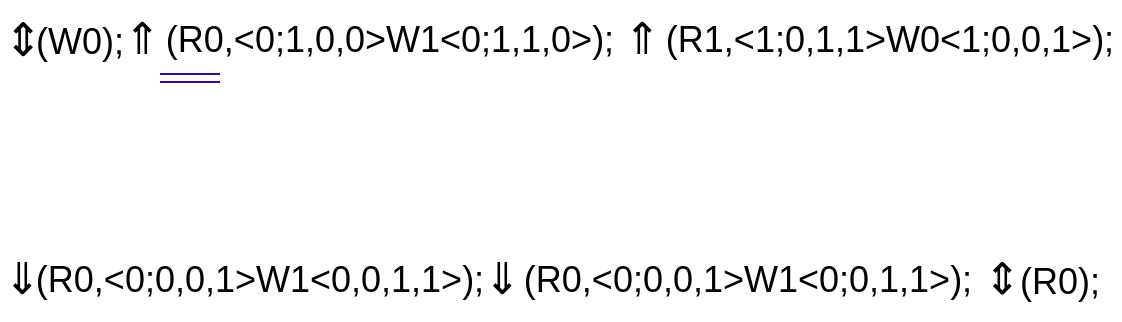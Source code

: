 <mxfile version="20.8.23" type="github">
  <diagram name="第 1 页" id="TEQi4ShTQILTbkTl-TjT">
    <mxGraphModel dx="1434" dy="796" grid="1" gridSize="10" guides="1" tooltips="1" connect="1" arrows="1" fold="1" page="1" pageScale="1" pageWidth="827" pageHeight="1169" math="0" shadow="0">
      <root>
        <mxCell id="0" />
        <mxCell id="1" parent="0" />
        <mxCell id="B8rUQYM5JkH_zZGNKql9-4" value="&lt;font style=&quot;font-size: 22px;&quot;&gt;⇓&lt;/font&gt;" style="text;whiteSpace=wrap;html=1;fontSize=20;" vertex="1" parent="1">
          <mxGeometry x="40" y="400" width="20" height="40" as="geometry" />
        </mxCell>
        <mxCell id="B8rUQYM5JkH_zZGNKql9-6" value="&lt;font style=&quot;font-size: 23px;&quot;&gt;⇕&lt;/font&gt;" style="text;whiteSpace=wrap;html=1;" vertex="1" parent="1">
          <mxGeometry x="40" y="280" width="20" height="40" as="geometry" />
        </mxCell>
        <mxCell id="B8rUQYM5JkH_zZGNKql9-7" value="&lt;font style=&quot;font-size: 18px;&quot;&gt;(W0);&lt;/font&gt;" style="text;html=1;strokeColor=none;fillColor=none;align=center;verticalAlign=middle;whiteSpace=wrap;rounded=0;fontSize=20;" vertex="1" parent="1">
          <mxGeometry x="50" y="280" width="60" height="40" as="geometry" />
        </mxCell>
        <mxCell id="B8rUQYM5JkH_zZGNKql9-8" value="&lt;font style=&quot;font-size: 22px;&quot;&gt;⇑&lt;/font&gt;" style="text;whiteSpace=wrap;html=1;fontSize=20;" vertex="1" parent="1">
          <mxGeometry x="100" y="280" width="20" height="40" as="geometry" />
        </mxCell>
        <mxCell id="B8rUQYM5JkH_zZGNKql9-9" value="(R0,&amp;lt;0;1,0,0&amp;gt;W1&amp;lt;0;1,1,0&amp;gt;);" style="text;html=1;strokeColor=none;fillColor=none;align=center;verticalAlign=middle;whiteSpace=wrap;rounded=0;fontSize=18;" vertex="1" parent="1">
          <mxGeometry x="120" y="280" width="230" height="40" as="geometry" />
        </mxCell>
        <mxCell id="B8rUQYM5JkH_zZGNKql9-11" value="(R0,&amp;lt;0;0,0,1&amp;gt;W1&amp;lt;0,0,1,1&amp;gt;);" style="text;html=1;strokeColor=none;fillColor=none;align=center;verticalAlign=middle;whiteSpace=wrap;rounded=0;fontSize=18;" vertex="1" parent="1">
          <mxGeometry x="50" y="400" width="240" height="40" as="geometry" />
        </mxCell>
        <mxCell id="B8rUQYM5JkH_zZGNKql9-12" value="&lt;font style=&quot;font-size: 22px;&quot;&gt;⇑&lt;/font&gt;" style="text;whiteSpace=wrap;html=1;fontSize=20;" vertex="1" parent="1">
          <mxGeometry x="350" y="280" width="20" height="40" as="geometry" />
        </mxCell>
        <mxCell id="B8rUQYM5JkH_zZGNKql9-13" value="(R1,&amp;lt;1;0,1,1&amp;gt;W0&amp;lt;1;0,0,1&amp;gt;);" style="text;html=1;strokeColor=none;fillColor=none;align=center;verticalAlign=middle;whiteSpace=wrap;rounded=0;fontSize=18;" vertex="1" parent="1">
          <mxGeometry x="370" y="280" width="230" height="40" as="geometry" />
        </mxCell>
        <mxCell id="B8rUQYM5JkH_zZGNKql9-14" value="&lt;font style=&quot;font-size: 22px;&quot;&gt;⇓&lt;/font&gt;" style="text;whiteSpace=wrap;html=1;fontSize=20;" vertex="1" parent="1">
          <mxGeometry x="280" y="400" width="20" height="40" as="geometry" />
        </mxCell>
        <mxCell id="B8rUQYM5JkH_zZGNKql9-15" value="(R0,&amp;lt;0;0,0,1&amp;gt;W1&amp;lt;0;0,1,1&amp;gt;);" style="text;html=1;strokeColor=none;fillColor=none;align=center;verticalAlign=middle;whiteSpace=wrap;rounded=0;fontSize=18;" vertex="1" parent="1">
          <mxGeometry x="299" y="400" width="230" height="40" as="geometry" />
        </mxCell>
        <mxCell id="B8rUQYM5JkH_zZGNKql9-17" value="&lt;font style=&quot;font-size: 22px;&quot;&gt;⇕&lt;/font&gt;" style="text;whiteSpace=wrap;html=1;" vertex="1" parent="1">
          <mxGeometry x="530" y="400" width="20" height="40" as="geometry" />
        </mxCell>
        <mxCell id="B8rUQYM5JkH_zZGNKql9-18" value="&lt;font style=&quot;font-size: 18px;&quot;&gt;(R0);&lt;/font&gt;" style="text;html=1;strokeColor=none;fillColor=none;align=center;verticalAlign=middle;whiteSpace=wrap;rounded=0;fontSize=20;" vertex="1" parent="1">
          <mxGeometry x="540" y="400" width="60" height="40" as="geometry" />
        </mxCell>
        <mxCell id="B8rUQYM5JkH_zZGNKql9-26" value="" style="endArrow=none;html=1;rounded=0;fontSize=22;fillColor=#6a00ff;strokeColor=#3700CC;shape=link;" edge="1" parent="1">
          <mxGeometry width="50" height="50" relative="1" as="geometry">
            <mxPoint x="120" y="319" as="sourcePoint" />
            <mxPoint x="150" y="319" as="targetPoint" />
          </mxGeometry>
        </mxCell>
      </root>
    </mxGraphModel>
  </diagram>
</mxfile>
